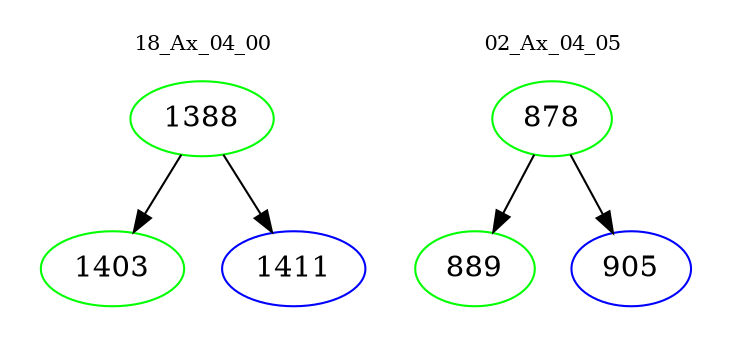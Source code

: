 digraph{
subgraph cluster_0 {
color = white
label = "18_Ax_04_00";
fontsize=10;
T0_1388 [label="1388", color="green"]
T0_1388 -> T0_1403 [color="black"]
T0_1403 [label="1403", color="green"]
T0_1388 -> T0_1411 [color="black"]
T0_1411 [label="1411", color="blue"]
}
subgraph cluster_1 {
color = white
label = "02_Ax_04_05";
fontsize=10;
T1_878 [label="878", color="green"]
T1_878 -> T1_889 [color="black"]
T1_889 [label="889", color="green"]
T1_878 -> T1_905 [color="black"]
T1_905 [label="905", color="blue"]
}
}
